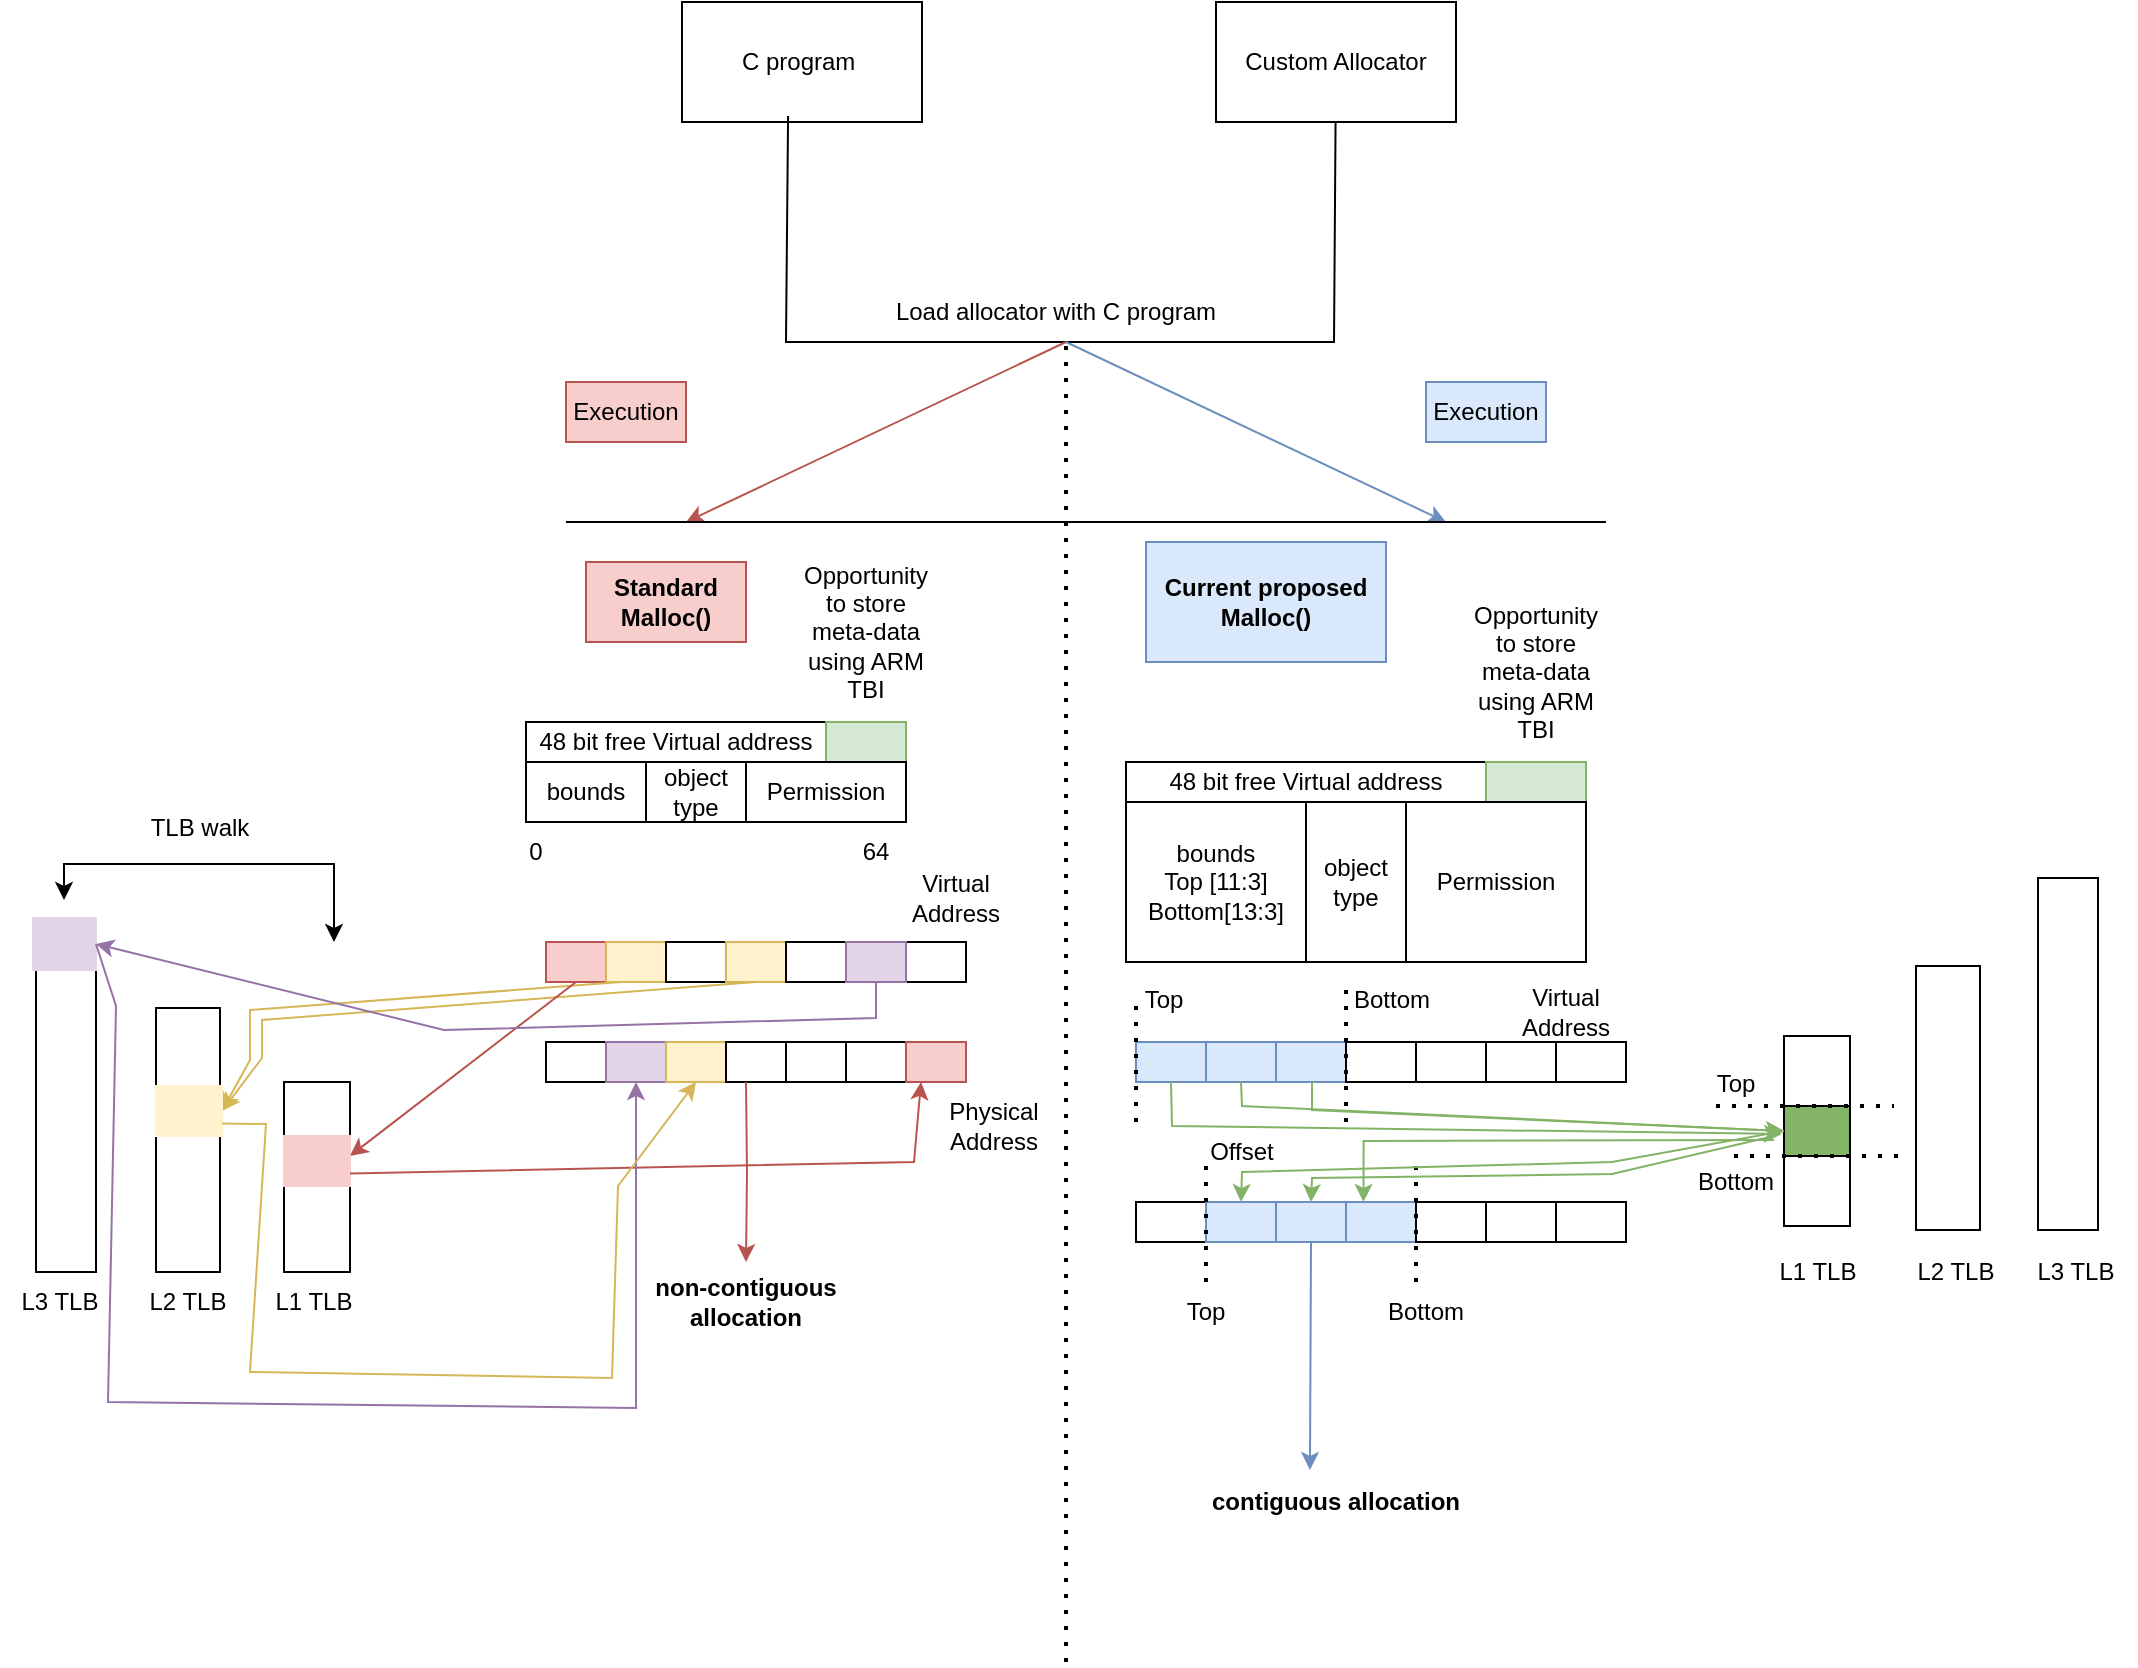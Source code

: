 <mxfile version="26.0.5">
  <diagram id="p0pThKfTlX6DZ2e91kIa" name="Page-3">
    <mxGraphModel dx="1594" dy="612" grid="0" gridSize="10" guides="1" tooltips="1" connect="1" arrows="1" fold="1" page="0" pageScale="1" pageWidth="827" pageHeight="1169" math="0" shadow="0">
      <root>
        <mxCell id="0" />
        <mxCell id="1" parent="0" />
        <mxCell id="zlaXhJNNHMdkcyNA0gO5-134" value="C program&amp;nbsp;" style="rounded=0;whiteSpace=wrap;html=1;" parent="1" vertex="1">
          <mxGeometry x="88" y="150" width="120" height="60" as="geometry" />
        </mxCell>
        <mxCell id="zlaXhJNNHMdkcyNA0gO5-136" value="Custom Allocator" style="rounded=0;whiteSpace=wrap;html=1;" parent="1" vertex="1">
          <mxGeometry x="355" y="150" width="120" height="60" as="geometry" />
        </mxCell>
        <mxCell id="zlaXhJNNHMdkcyNA0gO5-139" value="" style="endArrow=none;html=1;rounded=0;exitX=0.442;exitY=0.95;exitDx=0;exitDy=0;exitPerimeter=0;" parent="1" source="zlaXhJNNHMdkcyNA0gO5-134" target="zlaXhJNNHMdkcyNA0gO5-136" edge="1">
          <mxGeometry width="50" height="50" relative="1" as="geometry">
            <mxPoint x="140" y="136" as="sourcePoint" />
            <mxPoint x="414" y="280" as="targetPoint" />
            <Array as="points">
              <mxPoint x="140" y="320" />
              <mxPoint x="414" y="320" />
            </Array>
          </mxGeometry>
        </mxCell>
        <mxCell id="zlaXhJNNHMdkcyNA0gO5-140" value="" style="endArrow=classic;html=1;rounded=0;fillColor=#f8cecc;strokeColor=#b85450;" parent="1" edge="1">
          <mxGeometry width="50" height="50" relative="1" as="geometry">
            <mxPoint x="280" y="320" as="sourcePoint" />
            <mxPoint x="90" y="410" as="targetPoint" />
          </mxGeometry>
        </mxCell>
        <mxCell id="zlaXhJNNHMdkcyNA0gO5-141" value="" style="endArrow=classic;html=1;rounded=0;fillColor=#dae8fc;strokeColor=#6c8ebf;" parent="1" edge="1">
          <mxGeometry width="50" height="50" relative="1" as="geometry">
            <mxPoint x="280" y="320" as="sourcePoint" />
            <mxPoint x="470" y="410" as="targetPoint" />
          </mxGeometry>
        </mxCell>
        <mxCell id="zlaXhJNNHMdkcyNA0gO5-142" value="Execution" style="text;html=1;strokeColor=#b85450;fillColor=#f8cecc;align=center;verticalAlign=middle;whiteSpace=wrap;rounded=0;" parent="1" vertex="1">
          <mxGeometry x="30" y="340" width="60" height="30" as="geometry" />
        </mxCell>
        <mxCell id="zlaXhJNNHMdkcyNA0gO5-143" value="Execution" style="text;html=1;strokeColor=#6c8ebf;fillColor=#dae8fc;align=center;verticalAlign=middle;whiteSpace=wrap;rounded=0;" parent="1" vertex="1">
          <mxGeometry x="460" y="340" width="60" height="30" as="geometry" />
        </mxCell>
        <mxCell id="zlaXhJNNHMdkcyNA0gO5-144" value="" style="endArrow=none;dashed=1;html=1;dashPattern=1 3;strokeWidth=2;rounded=0;" parent="1" edge="1">
          <mxGeometry width="50" height="50" relative="1" as="geometry">
            <mxPoint x="280" y="980" as="sourcePoint" />
            <mxPoint x="280" y="320" as="targetPoint" />
          </mxGeometry>
        </mxCell>
        <mxCell id="zlaXhJNNHMdkcyNA0gO5-145" value="" style="endArrow=none;html=1;rounded=0;" parent="1" edge="1">
          <mxGeometry width="50" height="50" relative="1" as="geometry">
            <mxPoint x="30" y="410" as="sourcePoint" />
            <mxPoint x="550" y="410" as="targetPoint" />
          </mxGeometry>
        </mxCell>
        <mxCell id="zlaXhJNNHMdkcyNA0gO5-146" value="Standard Malloc()" style="text;html=1;strokeColor=#b85450;fillColor=#f8cecc;align=center;verticalAlign=middle;whiteSpace=wrap;rounded=0;fontStyle=1" parent="1" vertex="1">
          <mxGeometry x="40" y="430" width="80" height="40" as="geometry" />
        </mxCell>
        <mxCell id="zlaXhJNNHMdkcyNA0gO5-147" value="&lt;b&gt;Current proposed&lt;br&gt;Malloc()&lt;/b&gt;" style="text;html=1;strokeColor=#6c8ebf;fillColor=#dae8fc;align=center;verticalAlign=middle;whiteSpace=wrap;rounded=0;" parent="1" vertex="1">
          <mxGeometry x="320" y="420" width="120" height="60" as="geometry" />
        </mxCell>
        <mxCell id="zlaXhJNNHMdkcyNA0gO5-148" value="48 bit free Virtual address" style="rounded=0;whiteSpace=wrap;html=1;" parent="1" vertex="1">
          <mxGeometry x="10" y="510" width="150" height="20" as="geometry" />
        </mxCell>
        <mxCell id="zlaXhJNNHMdkcyNA0gO5-149" value="" style="rounded=0;whiteSpace=wrap;html=1;direction=south;fillColor=#d5e8d4;strokeColor=#82b366;" parent="1" vertex="1">
          <mxGeometry x="160" y="510" width="40" height="20" as="geometry" />
        </mxCell>
        <mxCell id="zlaXhJNNHMdkcyNA0gO5-150" value="Opportunity to store meta-data using ARM TBI" style="text;html=1;strokeColor=none;fillColor=none;align=center;verticalAlign=middle;whiteSpace=wrap;rounded=0;" parent="1" vertex="1">
          <mxGeometry x="150" y="450" width="60" height="30" as="geometry" />
        </mxCell>
        <mxCell id="zlaXhJNNHMdkcyNA0gO5-151" value="" style="rounded=0;whiteSpace=wrap;html=1;" parent="1" vertex="1">
          <mxGeometry x="10" y="530" width="190" height="30" as="geometry" />
        </mxCell>
        <mxCell id="zlaXhJNNHMdkcyNA0gO5-152" value="bounds" style="rounded=0;whiteSpace=wrap;html=1;" parent="1" vertex="1">
          <mxGeometry x="10" y="530" width="60" height="30" as="geometry" />
        </mxCell>
        <mxCell id="zlaXhJNNHMdkcyNA0gO5-153" value="object type" style="rounded=0;whiteSpace=wrap;html=1;" parent="1" vertex="1">
          <mxGeometry x="70" y="530" width="50" height="30" as="geometry" />
        </mxCell>
        <mxCell id="zlaXhJNNHMdkcyNA0gO5-154" value="Permission" style="rounded=0;whiteSpace=wrap;html=1;" parent="1" vertex="1">
          <mxGeometry x="120" y="530" width="80" height="30" as="geometry" />
        </mxCell>
        <mxCell id="zlaXhJNNHMdkcyNA0gO5-155" value="0" style="text;html=1;strokeColor=none;fillColor=none;align=center;verticalAlign=middle;whiteSpace=wrap;rounded=0;" parent="1" vertex="1">
          <mxGeometry y="560" width="30" height="30" as="geometry" />
        </mxCell>
        <mxCell id="zlaXhJNNHMdkcyNA0gO5-156" value="64" style="text;html=1;strokeColor=none;fillColor=none;align=center;verticalAlign=middle;whiteSpace=wrap;rounded=0;" parent="1" vertex="1">
          <mxGeometry x="170" y="560" width="30" height="30" as="geometry" />
        </mxCell>
        <mxCell id="zlaXhJNNHMdkcyNA0gO5-157" value="" style="rounded=0;whiteSpace=wrap;html=1;" parent="1" vertex="1">
          <mxGeometry x="20" y="620" width="210" height="20" as="geometry" />
        </mxCell>
        <mxCell id="zlaXhJNNHMdkcyNA0gO5-158" value="" style="rounded=0;whiteSpace=wrap;html=1;fillColor=#f8cecc;strokeColor=#b85450;" parent="1" vertex="1">
          <mxGeometry x="20" y="620" width="30" height="20" as="geometry" />
        </mxCell>
        <mxCell id="zlaXhJNNHMdkcyNA0gO5-159" value="" style="rounded=0;whiteSpace=wrap;html=1;fillColor=#fff2cc;strokeColor=#d6b656;" parent="1" vertex="1">
          <mxGeometry x="50" y="620" width="30" height="20" as="geometry" />
        </mxCell>
        <mxCell id="zlaXhJNNHMdkcyNA0gO5-160" value="" style="rounded=0;whiteSpace=wrap;html=1;" parent="1" vertex="1">
          <mxGeometry x="80" y="620" width="30" height="20" as="geometry" />
        </mxCell>
        <mxCell id="zlaXhJNNHMdkcyNA0gO5-161" value="" style="rounded=0;whiteSpace=wrap;html=1;fillColor=#fff2cc;strokeColor=#d6b656;" parent="1" vertex="1">
          <mxGeometry x="110" y="620" width="30" height="20" as="geometry" />
        </mxCell>
        <mxCell id="zlaXhJNNHMdkcyNA0gO5-162" value="" style="rounded=0;whiteSpace=wrap;html=1;" parent="1" vertex="1">
          <mxGeometry x="140" y="620" width="30" height="20" as="geometry" />
        </mxCell>
        <mxCell id="zlaXhJNNHMdkcyNA0gO5-163" value="" style="rounded=0;whiteSpace=wrap;html=1;fillColor=#e1d5e7;strokeColor=#9673a6;" parent="1" vertex="1">
          <mxGeometry x="170" y="620" width="30" height="20" as="geometry" />
        </mxCell>
        <mxCell id="zlaXhJNNHMdkcyNA0gO5-164" value="Virtual Address" style="text;html=1;strokeColor=none;fillColor=none;align=center;verticalAlign=middle;whiteSpace=wrap;rounded=0;" parent="1" vertex="1">
          <mxGeometry x="195" y="583" width="60" height="30" as="geometry" />
        </mxCell>
        <mxCell id="zlaXhJNNHMdkcyNA0gO5-165" value="" style="rounded=0;whiteSpace=wrap;html=1;" parent="1" vertex="1">
          <mxGeometry x="20" y="670" width="210" height="20" as="geometry" />
        </mxCell>
        <mxCell id="zlaXhJNNHMdkcyNA0gO5-166" value="" style="rounded=0;whiteSpace=wrap;html=1;" parent="1" vertex="1">
          <mxGeometry x="20" y="670" width="30" height="20" as="geometry" />
        </mxCell>
        <mxCell id="zlaXhJNNHMdkcyNA0gO5-167" value="" style="rounded=0;whiteSpace=wrap;html=1;fillColor=#e1d5e7;strokeColor=#9673a6;" parent="1" vertex="1">
          <mxGeometry x="50" y="670" width="30" height="20" as="geometry" />
        </mxCell>
        <mxCell id="zlaXhJNNHMdkcyNA0gO5-168" value="" style="rounded=0;whiteSpace=wrap;html=1;fillColor=#fff2cc;strokeColor=#d6b656;" parent="1" vertex="1">
          <mxGeometry x="80" y="670" width="30" height="20" as="geometry" />
        </mxCell>
        <mxCell id="zlaXhJNNHMdkcyNA0gO5-169" value="" style="rounded=0;whiteSpace=wrap;html=1;" parent="1" vertex="1">
          <mxGeometry x="110" y="670" width="30" height="20" as="geometry" />
        </mxCell>
        <mxCell id="zlaXhJNNHMdkcyNA0gO5-170" value="" style="rounded=0;whiteSpace=wrap;html=1;" parent="1" vertex="1">
          <mxGeometry x="140" y="670" width="30" height="20" as="geometry" />
        </mxCell>
        <mxCell id="zlaXhJNNHMdkcyNA0gO5-171" value="" style="rounded=0;whiteSpace=wrap;html=1;" parent="1" vertex="1">
          <mxGeometry x="170" y="670" width="30" height="20" as="geometry" />
        </mxCell>
        <mxCell id="zlaXhJNNHMdkcyNA0gO5-172" value="" style="endArrow=classic;html=1;rounded=0;exitX=0.25;exitY=1;exitDx=0;exitDy=0;entryX=1;entryY=0.5;entryDx=0;entryDy=0;fillColor=#fff2cc;strokeColor=#D6B656;" parent="1" source="zlaXhJNNHMdkcyNA0gO5-159" target="H-m2h82lT7eHoo2N1_Mm-23" edge="1">
          <mxGeometry width="50" height="50" relative="1" as="geometry">
            <mxPoint x="190" y="670" as="sourcePoint" />
            <mxPoint x="240" y="620" as="targetPoint" />
            <Array as="points">
              <mxPoint x="-128" y="654" />
              <mxPoint x="-128" y="679" />
            </Array>
          </mxGeometry>
        </mxCell>
        <mxCell id="zlaXhJNNHMdkcyNA0gO5-173" value="" style="endArrow=classic;html=1;rounded=0;entryX=1;entryY=0.5;entryDx=0;entryDy=0;fillColor=#fff2cc;strokeColor=#d6b656;" parent="1" target="H-m2h82lT7eHoo2N1_Mm-23" edge="1">
          <mxGeometry width="50" height="50" relative="1" as="geometry">
            <mxPoint x="125" y="640" as="sourcePoint" />
            <mxPoint x="105" y="680" as="targetPoint" />
            <Array as="points">
              <mxPoint x="-122" y="659" />
              <mxPoint x="-122" y="678" />
            </Array>
          </mxGeometry>
        </mxCell>
        <mxCell id="zlaXhJNNHMdkcyNA0gO5-174" value="" style="endArrow=classic;html=1;rounded=0;exitX=0.5;exitY=1;exitDx=0;exitDy=0;entryX=1;entryY=0.389;entryDx=0;entryDy=0;entryPerimeter=0;fillColor=#f8cecc;strokeColor=#b85450;" parent="1" source="zlaXhJNNHMdkcyNA0gO5-158" target="H-m2h82lT7eHoo2N1_Mm-19" edge="1">
          <mxGeometry width="50" height="50" relative="1" as="geometry">
            <mxPoint x="68" y="650" as="sourcePoint" />
            <mxPoint x="105" y="680" as="targetPoint" />
          </mxGeometry>
        </mxCell>
        <mxCell id="zlaXhJNNHMdkcyNA0gO5-175" value="" style="endArrow=classic;html=1;rounded=0;entryX=1;entryY=0.5;entryDx=0;entryDy=0;exitX=0.5;exitY=1;exitDx=0;exitDy=0;fillColor=#e1d5e7;strokeColor=#9673a6;" parent="1" source="zlaXhJNNHMdkcyNA0gO5-163" target="H-m2h82lT7eHoo2N1_Mm-24" edge="1">
          <mxGeometry width="50" height="50" relative="1" as="geometry">
            <mxPoint x="190" y="670" as="sourcePoint" />
            <mxPoint x="240" y="620" as="targetPoint" />
            <Array as="points">
              <mxPoint x="185" y="658" />
              <mxPoint x="-31" y="664" />
            </Array>
          </mxGeometry>
        </mxCell>
        <mxCell id="zlaXhJNNHMdkcyNA0gO5-176" value="" style="rounded=0;whiteSpace=wrap;html=1;fillColor=#f8cecc;strokeColor=#b85450;" parent="1" vertex="1">
          <mxGeometry x="200" y="670" width="30" height="20" as="geometry" />
        </mxCell>
        <mxCell id="zlaXhJNNHMdkcyNA0gO5-177" value="Physical Address" style="text;html=1;strokeColor=none;fillColor=none;align=center;verticalAlign=middle;whiteSpace=wrap;rounded=0;" parent="1" vertex="1">
          <mxGeometry x="214" y="697" width="60" height="30" as="geometry" />
        </mxCell>
        <mxCell id="zlaXhJNNHMdkcyNA0gO5-178" style="edgeStyle=orthogonalEdgeStyle;rounded=0;orthogonalLoop=1;jettySize=auto;html=1;entryX=0.5;entryY=0;entryDx=0;entryDy=0;fillColor=#f8cecc;strokeColor=#b85450;" parent="1" target="zlaXhJNNHMdkcyNA0gO5-179" edge="1">
          <mxGeometry relative="1" as="geometry">
            <mxPoint x="160" y="770" as="targetPoint" />
            <mxPoint x="120" y="690" as="sourcePoint" />
          </mxGeometry>
        </mxCell>
        <mxCell id="zlaXhJNNHMdkcyNA0gO5-179" value="non-contiguous allocation" style="text;html=1;strokeColor=none;fillColor=none;align=center;verticalAlign=middle;whiteSpace=wrap;rounded=0;fontStyle=1" parent="1" vertex="1">
          <mxGeometry x="50" y="780" width="140" height="40" as="geometry" />
        </mxCell>
        <mxCell id="zlaXhJNNHMdkcyNA0gO5-180" value="48 bit free Virtual address" style="rounded=0;whiteSpace=wrap;html=1;" parent="1" vertex="1">
          <mxGeometry x="310" y="530" width="180" height="20" as="geometry" />
        </mxCell>
        <mxCell id="zlaXhJNNHMdkcyNA0gO5-181" value="" style="rounded=0;whiteSpace=wrap;html=1;direction=south;fillColor=#d5e8d4;strokeColor=#82b366;" parent="1" vertex="1">
          <mxGeometry x="490" y="530" width="50" height="20" as="geometry" />
        </mxCell>
        <mxCell id="zlaXhJNNHMdkcyNA0gO5-182" value="Opportunity to store meta-data using ARM TBI" style="text;html=1;strokeColor=none;fillColor=none;align=center;verticalAlign=middle;whiteSpace=wrap;rounded=0;" parent="1" vertex="1">
          <mxGeometry x="485" y="470" width="60" height="30" as="geometry" />
        </mxCell>
        <mxCell id="zlaXhJNNHMdkcyNA0gO5-183" value="bounds&lt;br&gt;Top [11:3]&lt;br&gt;Bottom[13:3]" style="rounded=0;whiteSpace=wrap;html=1;" parent="1" vertex="1">
          <mxGeometry x="310" y="550" width="90" height="80" as="geometry" />
        </mxCell>
        <mxCell id="zlaXhJNNHMdkcyNA0gO5-184" value="object type" style="rounded=0;whiteSpace=wrap;html=1;" parent="1" vertex="1">
          <mxGeometry x="400" y="550" width="50" height="80" as="geometry" />
        </mxCell>
        <mxCell id="zlaXhJNNHMdkcyNA0gO5-185" value="Permission" style="rounded=0;whiteSpace=wrap;html=1;" parent="1" vertex="1">
          <mxGeometry x="450" y="550" width="90" height="80" as="geometry" />
        </mxCell>
        <mxCell id="zlaXhJNNHMdkcyNA0gO5-186" value="" style="rounded=0;whiteSpace=wrap;html=1;" parent="1" vertex="1">
          <mxGeometry x="315" y="670" width="245" height="20" as="geometry" />
        </mxCell>
        <mxCell id="zlaXhJNNHMdkcyNA0gO5-187" value="" style="rounded=0;whiteSpace=wrap;html=1;" parent="1" vertex="1">
          <mxGeometry x="315" y="750" width="245" height="20" as="geometry" />
        </mxCell>
        <mxCell id="zlaXhJNNHMdkcyNA0gO5-188" value="" style="rounded=0;whiteSpace=wrap;html=1;fillColor=#dae8fc;strokeColor=#6c8ebf;" parent="1" vertex="1">
          <mxGeometry x="315" y="670" width="35" height="20" as="geometry" />
        </mxCell>
        <mxCell id="zlaXhJNNHMdkcyNA0gO5-189" value="" style="rounded=0;whiteSpace=wrap;html=1;fillColor=#dae8fc;strokeColor=#6c8ebf;" parent="1" vertex="1">
          <mxGeometry x="350" y="670" width="35" height="20" as="geometry" />
        </mxCell>
        <mxCell id="zlaXhJNNHMdkcyNA0gO5-190" value="" style="rounded=0;whiteSpace=wrap;html=1;fillColor=#dae8fc;strokeColor=#6c8ebf;" parent="1" vertex="1">
          <mxGeometry x="385" y="670" width="35" height="20" as="geometry" />
        </mxCell>
        <mxCell id="zlaXhJNNHMdkcyNA0gO5-191" value="" style="rounded=0;whiteSpace=wrap;html=1;" parent="1" vertex="1">
          <mxGeometry x="420" y="670" width="35" height="20" as="geometry" />
        </mxCell>
        <mxCell id="zlaXhJNNHMdkcyNA0gO5-192" value="" style="rounded=0;whiteSpace=wrap;html=1;" parent="1" vertex="1">
          <mxGeometry x="455" y="670" width="35" height="20" as="geometry" />
        </mxCell>
        <mxCell id="zlaXhJNNHMdkcyNA0gO5-193" value="" style="rounded=0;whiteSpace=wrap;html=1;" parent="1" vertex="1">
          <mxGeometry x="490" y="670" width="35" height="20" as="geometry" />
        </mxCell>
        <mxCell id="zlaXhJNNHMdkcyNA0gO5-194" value="" style="rounded=0;whiteSpace=wrap;html=1;" parent="1" vertex="1">
          <mxGeometry x="525" y="670" width="35" height="20" as="geometry" />
        </mxCell>
        <mxCell id="zlaXhJNNHMdkcyNA0gO5-195" value="" style="rounded=0;whiteSpace=wrap;html=1;" parent="1" vertex="1">
          <mxGeometry x="315" y="750" width="35" height="20" as="geometry" />
        </mxCell>
        <mxCell id="zlaXhJNNHMdkcyNA0gO5-196" value="" style="rounded=0;whiteSpace=wrap;html=1;fillColor=#dae8fc;strokeColor=#6c8ebf;" parent="1" vertex="1">
          <mxGeometry x="350" y="750" width="35" height="20" as="geometry" />
        </mxCell>
        <mxCell id="zlaXhJNNHMdkcyNA0gO5-197" value="" style="rounded=0;whiteSpace=wrap;html=1;fillColor=#dae8fc;strokeColor=#6c8ebf;" parent="1" vertex="1">
          <mxGeometry x="385" y="750" width="35" height="20" as="geometry" />
        </mxCell>
        <mxCell id="zlaXhJNNHMdkcyNA0gO5-198" value="" style="rounded=0;whiteSpace=wrap;html=1;fillColor=#dae8fc;strokeColor=#6c8ebf;" parent="1" vertex="1">
          <mxGeometry x="420" y="750" width="35" height="20" as="geometry" />
        </mxCell>
        <mxCell id="zlaXhJNNHMdkcyNA0gO5-199" value="" style="rounded=0;whiteSpace=wrap;html=1;" parent="1" vertex="1">
          <mxGeometry x="455" y="750" width="35" height="20" as="geometry" />
        </mxCell>
        <mxCell id="zlaXhJNNHMdkcyNA0gO5-200" value="" style="rounded=0;whiteSpace=wrap;html=1;" parent="1" vertex="1">
          <mxGeometry x="490" y="750" width="35" height="20" as="geometry" />
        </mxCell>
        <mxCell id="zlaXhJNNHMdkcyNA0gO5-201" value="" style="rounded=0;whiteSpace=wrap;html=1;" parent="1" vertex="1">
          <mxGeometry x="525" y="750" width="35" height="20" as="geometry" />
        </mxCell>
        <mxCell id="zlaXhJNNHMdkcyNA0gO5-202" value="" style="endArrow=classic;html=1;rounded=0;entryX=0;entryY=0.5;entryDx=0;entryDy=0;exitX=0.5;exitY=1;exitDx=0;exitDy=0;fillColor=#d5e8d4;strokeColor=#82b366;" parent="1" source="zlaXhJNNHMdkcyNA0gO5-189" target="H-m2h82lT7eHoo2N1_Mm-6" edge="1">
          <mxGeometry width="50" height="50" relative="1" as="geometry">
            <mxPoint x="280" y="690" as="sourcePoint" />
            <mxPoint x="330" y="640" as="targetPoint" />
            <Array as="points">
              <mxPoint x="368" y="702" />
            </Array>
          </mxGeometry>
        </mxCell>
        <mxCell id="zlaXhJNNHMdkcyNA0gO5-203" value="" style="endArrow=classic;html=1;rounded=0;entryX=0;entryY=0.5;entryDx=0;entryDy=0;fillColor=#d5e8d4;strokeColor=#82B366;" parent="1" target="H-m2h82lT7eHoo2N1_Mm-6" edge="1">
          <mxGeometry width="50" height="50" relative="1" as="geometry">
            <mxPoint x="403" y="690" as="sourcePoint" />
            <mxPoint x="413" y="760" as="targetPoint" />
            <Array as="points">
              <mxPoint x="403" y="704" />
            </Array>
          </mxGeometry>
        </mxCell>
        <mxCell id="zlaXhJNNHMdkcyNA0gO5-204" value="" style="endArrow=none;dashed=1;html=1;dashPattern=1 3;strokeWidth=2;rounded=0;" parent="1" edge="1">
          <mxGeometry width="50" height="50" relative="1" as="geometry">
            <mxPoint x="315" y="710" as="sourcePoint" />
            <mxPoint x="315" y="650" as="targetPoint" />
          </mxGeometry>
        </mxCell>
        <mxCell id="zlaXhJNNHMdkcyNA0gO5-205" value="" style="endArrow=none;dashed=1;html=1;dashPattern=1 3;strokeWidth=2;rounded=0;" parent="1" edge="1">
          <mxGeometry width="50" height="50" relative="1" as="geometry">
            <mxPoint x="350" y="790" as="sourcePoint" />
            <mxPoint x="350" y="730" as="targetPoint" />
          </mxGeometry>
        </mxCell>
        <mxCell id="zlaXhJNNHMdkcyNA0gO5-206" value="" style="endArrow=none;dashed=1;html=1;dashPattern=1 3;strokeWidth=2;rounded=0;" parent="1" edge="1">
          <mxGeometry width="50" height="50" relative="1" as="geometry">
            <mxPoint x="455" y="790" as="sourcePoint" />
            <mxPoint x="455" y="730" as="targetPoint" />
            <Array as="points" />
          </mxGeometry>
        </mxCell>
        <mxCell id="zlaXhJNNHMdkcyNA0gO5-207" value="" style="endArrow=none;dashed=1;html=1;dashPattern=1 3;strokeWidth=2;rounded=0;" parent="1" edge="1">
          <mxGeometry width="50" height="50" relative="1" as="geometry">
            <mxPoint x="420" y="710" as="sourcePoint" />
            <mxPoint x="420" y="640" as="targetPoint" />
          </mxGeometry>
        </mxCell>
        <mxCell id="zlaXhJNNHMdkcyNA0gO5-208" value="Top" style="text;html=1;strokeColor=none;fillColor=none;align=center;verticalAlign=middle;whiteSpace=wrap;rounded=0;" parent="1" vertex="1">
          <mxGeometry x="299" y="634" width="60" height="30" as="geometry" />
        </mxCell>
        <mxCell id="H-m2h82lT7eHoo2N1_Mm-37" value="" style="edgeStyle=orthogonalEdgeStyle;rounded=0;orthogonalLoop=1;jettySize=auto;html=1;entryX=0.25;entryY=0;entryDx=0;entryDy=0;strokeColor=#82B366;" edge="1" parent="1" target="zlaXhJNNHMdkcyNA0gO5-198">
          <mxGeometry relative="1" as="geometry">
            <mxPoint x="634" y="719" as="sourcePoint" />
          </mxGeometry>
        </mxCell>
        <mxCell id="zlaXhJNNHMdkcyNA0gO5-210" value="Top" style="text;html=1;strokeColor=none;fillColor=none;align=center;verticalAlign=middle;whiteSpace=wrap;rounded=0;" parent="1" vertex="1">
          <mxGeometry x="320" y="790" width="60" height="30" as="geometry" />
        </mxCell>
        <mxCell id="zlaXhJNNHMdkcyNA0gO5-211" value="Bottom" style="text;html=1;strokeColor=none;fillColor=none;align=center;verticalAlign=middle;whiteSpace=wrap;rounded=0;" parent="1" vertex="1">
          <mxGeometry x="430" y="790" width="60" height="30" as="geometry" />
        </mxCell>
        <mxCell id="zlaXhJNNHMdkcyNA0gO5-212" value="Offset" style="text;html=1;strokeColor=none;fillColor=none;align=center;verticalAlign=middle;whiteSpace=wrap;rounded=0;" parent="1" vertex="1">
          <mxGeometry x="337.5" y="710" width="60" height="30" as="geometry" />
        </mxCell>
        <mxCell id="zlaXhJNNHMdkcyNA0gO5-213" value="Virtual Address" style="text;html=1;strokeColor=none;fillColor=none;align=center;verticalAlign=middle;whiteSpace=wrap;rounded=0;" parent="1" vertex="1">
          <mxGeometry x="500" y="640" width="60" height="30" as="geometry" />
        </mxCell>
        <mxCell id="zlaXhJNNHMdkcyNA0gO5-216" value="contiguous allocation" style="text;html=1;align=center;verticalAlign=middle;whiteSpace=wrap;rounded=0;fontStyle=1" parent="1" vertex="1">
          <mxGeometry x="345" y="880" width="140" height="40" as="geometry" />
        </mxCell>
        <mxCell id="zlaXhJNNHMdkcyNA0gO5-244" value="Load allocator with C program" style="text;html=1;strokeColor=none;fillColor=none;align=center;verticalAlign=middle;whiteSpace=wrap;rounded=0;" parent="1" vertex="1">
          <mxGeometry x="160" y="290" width="230" height="30" as="geometry" />
        </mxCell>
        <mxCell id="H-m2h82lT7eHoo2N1_Mm-5" value="" style="rounded=0;whiteSpace=wrap;html=1;" vertex="1" parent="1">
          <mxGeometry x="639" y="667" width="33" height="95" as="geometry" />
        </mxCell>
        <mxCell id="H-m2h82lT7eHoo2N1_Mm-6" value="" style="rounded=0;whiteSpace=wrap;html=1;fillColor=#82B366;" vertex="1" parent="1">
          <mxGeometry x="639" y="702" width="33" height="25" as="geometry" />
        </mxCell>
        <mxCell id="H-m2h82lT7eHoo2N1_Mm-7" value="" style="rounded=0;whiteSpace=wrap;html=1;" vertex="1" parent="1">
          <mxGeometry x="705" y="632" width="32" height="132" as="geometry" />
        </mxCell>
        <mxCell id="H-m2h82lT7eHoo2N1_Mm-8" value="" style="rounded=0;whiteSpace=wrap;html=1;" vertex="1" parent="1">
          <mxGeometry x="766" y="588" width="30" height="176" as="geometry" />
        </mxCell>
        <mxCell id="H-m2h82lT7eHoo2N1_Mm-10" value="" style="endArrow=classic;html=1;rounded=0;exitX=0.5;exitY=1;exitDx=0;exitDy=0;fillColor=#D5E8D4;strokeColor=#82B366;" edge="1" parent="1" source="zlaXhJNNHMdkcyNA0gO5-188">
          <mxGeometry width="50" height="50" relative="1" as="geometry">
            <mxPoint x="329" y="760" as="sourcePoint" />
            <mxPoint x="638" y="716" as="targetPoint" />
            <Array as="points">
              <mxPoint x="333" y="712" />
            </Array>
          </mxGeometry>
        </mxCell>
        <mxCell id="H-m2h82lT7eHoo2N1_Mm-12" value="" style="endArrow=none;dashed=1;html=1;dashPattern=1 3;strokeWidth=2;rounded=0;" edge="1" parent="1">
          <mxGeometry width="50" height="50" relative="1" as="geometry">
            <mxPoint x="605" y="702" as="sourcePoint" />
            <mxPoint x="694" y="702" as="targetPoint" />
          </mxGeometry>
        </mxCell>
        <mxCell id="H-m2h82lT7eHoo2N1_Mm-13" value="" style="endArrow=none;dashed=1;html=1;dashPattern=1 3;strokeWidth=2;rounded=0;" edge="1" parent="1">
          <mxGeometry width="50" height="50" relative="1" as="geometry">
            <mxPoint x="614" y="727" as="sourcePoint" />
            <mxPoint x="696" y="727" as="targetPoint" />
          </mxGeometry>
        </mxCell>
        <mxCell id="H-m2h82lT7eHoo2N1_Mm-14" value="Top" style="text;html=1;strokeColor=none;fillColor=none;align=center;verticalAlign=middle;whiteSpace=wrap;rounded=0;" vertex="1" parent="1">
          <mxGeometry x="585" y="676" width="60" height="30" as="geometry" />
        </mxCell>
        <mxCell id="H-m2h82lT7eHoo2N1_Mm-15" value="Bottom" style="text;html=1;strokeColor=none;fillColor=none;align=center;verticalAlign=middle;whiteSpace=wrap;rounded=0;" vertex="1" parent="1">
          <mxGeometry x="585" y="725" width="60" height="30" as="geometry" />
        </mxCell>
        <mxCell id="H-m2h82lT7eHoo2N1_Mm-16" value="L1 TLB" style="text;html=1;align=center;verticalAlign=middle;whiteSpace=wrap;rounded=0;" vertex="1" parent="1">
          <mxGeometry x="625.5" y="770" width="60" height="30" as="geometry" />
        </mxCell>
        <mxCell id="H-m2h82lT7eHoo2N1_Mm-17" value="L2 TLB" style="text;html=1;align=center;verticalAlign=middle;whiteSpace=wrap;rounded=0;" vertex="1" parent="1">
          <mxGeometry x="695" y="770" width="60" height="30" as="geometry" />
        </mxCell>
        <mxCell id="H-m2h82lT7eHoo2N1_Mm-18" value="L3 TLB" style="text;html=1;align=center;verticalAlign=middle;whiteSpace=wrap;rounded=0;" vertex="1" parent="1">
          <mxGeometry x="755" y="770" width="60" height="30" as="geometry" />
        </mxCell>
        <mxCell id="H-m2h82lT7eHoo2N1_Mm-19" value="" style="rounded=0;whiteSpace=wrap;html=1;" vertex="1" parent="1">
          <mxGeometry x="-111" y="690" width="33" height="95" as="geometry" />
        </mxCell>
        <mxCell id="H-m2h82lT7eHoo2N1_Mm-20" value="" style="rounded=0;whiteSpace=wrap;html=1;" vertex="1" parent="1">
          <mxGeometry x="-175" y="653" width="32" height="132" as="geometry" />
        </mxCell>
        <mxCell id="H-m2h82lT7eHoo2N1_Mm-21" value="" style="rounded=0;whiteSpace=wrap;html=1;" vertex="1" parent="1">
          <mxGeometry x="-235" y="609" width="30" height="176" as="geometry" />
        </mxCell>
        <mxCell id="H-m2h82lT7eHoo2N1_Mm-22" value="" style="rounded=0;whiteSpace=wrap;html=1;fillColor=#F8CECC;strokeColor=#F8CECC;" vertex="1" parent="1">
          <mxGeometry x="-111" y="717" width="33" height="25" as="geometry" />
        </mxCell>
        <mxCell id="H-m2h82lT7eHoo2N1_Mm-23" value="" style="rounded=0;whiteSpace=wrap;html=1;fillColor=#FFF2CC;strokeColor=#FFF2CC;" vertex="1" parent="1">
          <mxGeometry x="-175" y="692" width="33" height="25" as="geometry" />
        </mxCell>
        <mxCell id="H-m2h82lT7eHoo2N1_Mm-24" value="" style="rounded=0;whiteSpace=wrap;html=1;fillColor=#E1D5E7;strokeColor=#E1D5E7;" vertex="1" parent="1">
          <mxGeometry x="-236.5" y="608" width="31.5" height="26" as="geometry" />
        </mxCell>
        <mxCell id="H-m2h82lT7eHoo2N1_Mm-26" value="" style="endArrow=classic;html=1;rounded=0;exitX=1;exitY=0.75;exitDx=0;exitDy=0;fillColor=#f8cecc;strokeColor=#b85450;entryX=0.25;entryY=1;entryDx=0;entryDy=0;" edge="1" parent="1" source="H-m2h82lT7eHoo2N1_Mm-22" target="zlaXhJNNHMdkcyNA0gO5-176">
          <mxGeometry width="50" height="50" relative="1" as="geometry">
            <mxPoint x="45" y="650" as="sourcePoint" />
            <mxPoint x="93" y="764" as="targetPoint" />
            <Array as="points">
              <mxPoint x="204" y="730" />
            </Array>
          </mxGeometry>
        </mxCell>
        <mxCell id="H-m2h82lT7eHoo2N1_Mm-28" value="" style="endArrow=classic;html=1;rounded=0;entryX=0.5;entryY=1;entryDx=0;entryDy=0;strokeColor=#9673A6;exitX=1;exitY=0.5;exitDx=0;exitDy=0;" edge="1" parent="1" source="H-m2h82lT7eHoo2N1_Mm-24" target="zlaXhJNNHMdkcyNA0gO5-167">
          <mxGeometry width="50" height="50" relative="1" as="geometry">
            <mxPoint x="-202" y="625" as="sourcePoint" />
            <mxPoint x="288" y="634" as="targetPoint" />
            <Array as="points">
              <mxPoint x="-195" y="652" />
              <mxPoint x="-199" y="850" />
              <mxPoint x="65" y="853" />
              <mxPoint x="65" y="704" />
            </Array>
          </mxGeometry>
        </mxCell>
        <mxCell id="H-m2h82lT7eHoo2N1_Mm-29" value="" style="endArrow=classic;html=1;rounded=0;exitX=1;exitY=0.75;exitDx=0;exitDy=0;entryX=0.5;entryY=1;entryDx=0;entryDy=0;strokeColor=#D6B656;" edge="1" parent="1" source="H-m2h82lT7eHoo2N1_Mm-23" target="zlaXhJNNHMdkcyNA0gO5-168">
          <mxGeometry width="50" height="50" relative="1" as="geometry">
            <mxPoint x="238" y="684" as="sourcePoint" />
            <mxPoint x="48" y="847" as="targetPoint" />
            <Array as="points">
              <mxPoint x="-120" y="711" />
              <mxPoint x="-128" y="835" />
              <mxPoint x="53" y="838" />
              <mxPoint x="56" y="742" />
            </Array>
          </mxGeometry>
        </mxCell>
        <mxCell id="H-m2h82lT7eHoo2N1_Mm-30" value="L1 TLB" style="text;html=1;align=center;verticalAlign=middle;whiteSpace=wrap;rounded=0;" vertex="1" parent="1">
          <mxGeometry x="-126" y="785" width="60" height="30" as="geometry" />
        </mxCell>
        <mxCell id="H-m2h82lT7eHoo2N1_Mm-31" value="L2 TLB" style="text;html=1;align=center;verticalAlign=middle;whiteSpace=wrap;rounded=0;" vertex="1" parent="1">
          <mxGeometry x="-189" y="785" width="60" height="30" as="geometry" />
        </mxCell>
        <mxCell id="H-m2h82lT7eHoo2N1_Mm-32" value="L3 TLB" style="text;html=1;align=center;verticalAlign=middle;whiteSpace=wrap;rounded=0;" vertex="1" parent="1">
          <mxGeometry x="-253" y="785" width="60" height="30" as="geometry" />
        </mxCell>
        <mxCell id="H-m2h82lT7eHoo2N1_Mm-34" value="" style="endArrow=classic;html=1;rounded=0;exitX=0.5;exitY=1;exitDx=0;exitDy=0;entryX=0.407;entryY=0.1;entryDx=0;entryDy=0;entryPerimeter=0;strokeColor=#6C8EBF;" edge="1" parent="1" source="zlaXhJNNHMdkcyNA0gO5-197" target="zlaXhJNNHMdkcyNA0gO5-216">
          <mxGeometry width="50" height="50" relative="1" as="geometry">
            <mxPoint x="271" y="725" as="sourcePoint" />
            <mxPoint x="396" y="865" as="targetPoint" />
          </mxGeometry>
        </mxCell>
        <mxCell id="H-m2h82lT7eHoo2N1_Mm-35" value="" style="endArrow=classic;html=1;rounded=0;exitX=0;exitY=0.5;exitDx=0;exitDy=0;entryX=0.5;entryY=0;entryDx=0;entryDy=0;strokeColor=#82B366;" edge="1" parent="1" source="H-m2h82lT7eHoo2N1_Mm-6" target="zlaXhJNNHMdkcyNA0gO5-196">
          <mxGeometry width="50" height="50" relative="1" as="geometry">
            <mxPoint x="271" y="725" as="sourcePoint" />
            <mxPoint x="321" y="675" as="targetPoint" />
            <Array as="points">
              <mxPoint x="553" y="730" />
              <mxPoint x="368" y="735" />
            </Array>
          </mxGeometry>
        </mxCell>
        <mxCell id="H-m2h82lT7eHoo2N1_Mm-36" value="" style="endArrow=classic;html=1;rounded=0;entryX=0.5;entryY=0;entryDx=0;entryDy=0;strokeColor=#82B366;" edge="1" parent="1" target="zlaXhJNNHMdkcyNA0gO5-197">
          <mxGeometry width="50" height="50" relative="1" as="geometry">
            <mxPoint x="634" y="717" as="sourcePoint" />
            <mxPoint x="378" y="760" as="targetPoint" />
            <Array as="points">
              <mxPoint x="553" y="736" />
              <mxPoint x="403" y="738" />
            </Array>
          </mxGeometry>
        </mxCell>
        <mxCell id="zlaXhJNNHMdkcyNA0gO5-209" value="Bottom" style="text;html=1;strokeColor=none;fillColor=none;align=center;verticalAlign=middle;whiteSpace=wrap;rounded=0;" parent="1" vertex="1">
          <mxGeometry x="413" y="634" width="60" height="30" as="geometry" />
        </mxCell>
        <mxCell id="H-m2h82lT7eHoo2N1_Mm-40" value="" style="endArrow=classic;startArrow=classic;html=1;rounded=0;" edge="1" parent="1">
          <mxGeometry width="50" height="50" relative="1" as="geometry">
            <mxPoint x="-221" y="599" as="sourcePoint" />
            <mxPoint x="-86" y="620" as="targetPoint" />
            <Array as="points">
              <mxPoint x="-221" y="581" />
              <mxPoint x="-86" y="581" />
            </Array>
          </mxGeometry>
        </mxCell>
        <mxCell id="H-m2h82lT7eHoo2N1_Mm-41" value="TLB walk" style="text;html=1;align=center;verticalAlign=middle;whiteSpace=wrap;rounded=0;" vertex="1" parent="1">
          <mxGeometry x="-183" y="548" width="60" height="30" as="geometry" />
        </mxCell>
      </root>
    </mxGraphModel>
  </diagram>
</mxfile>
